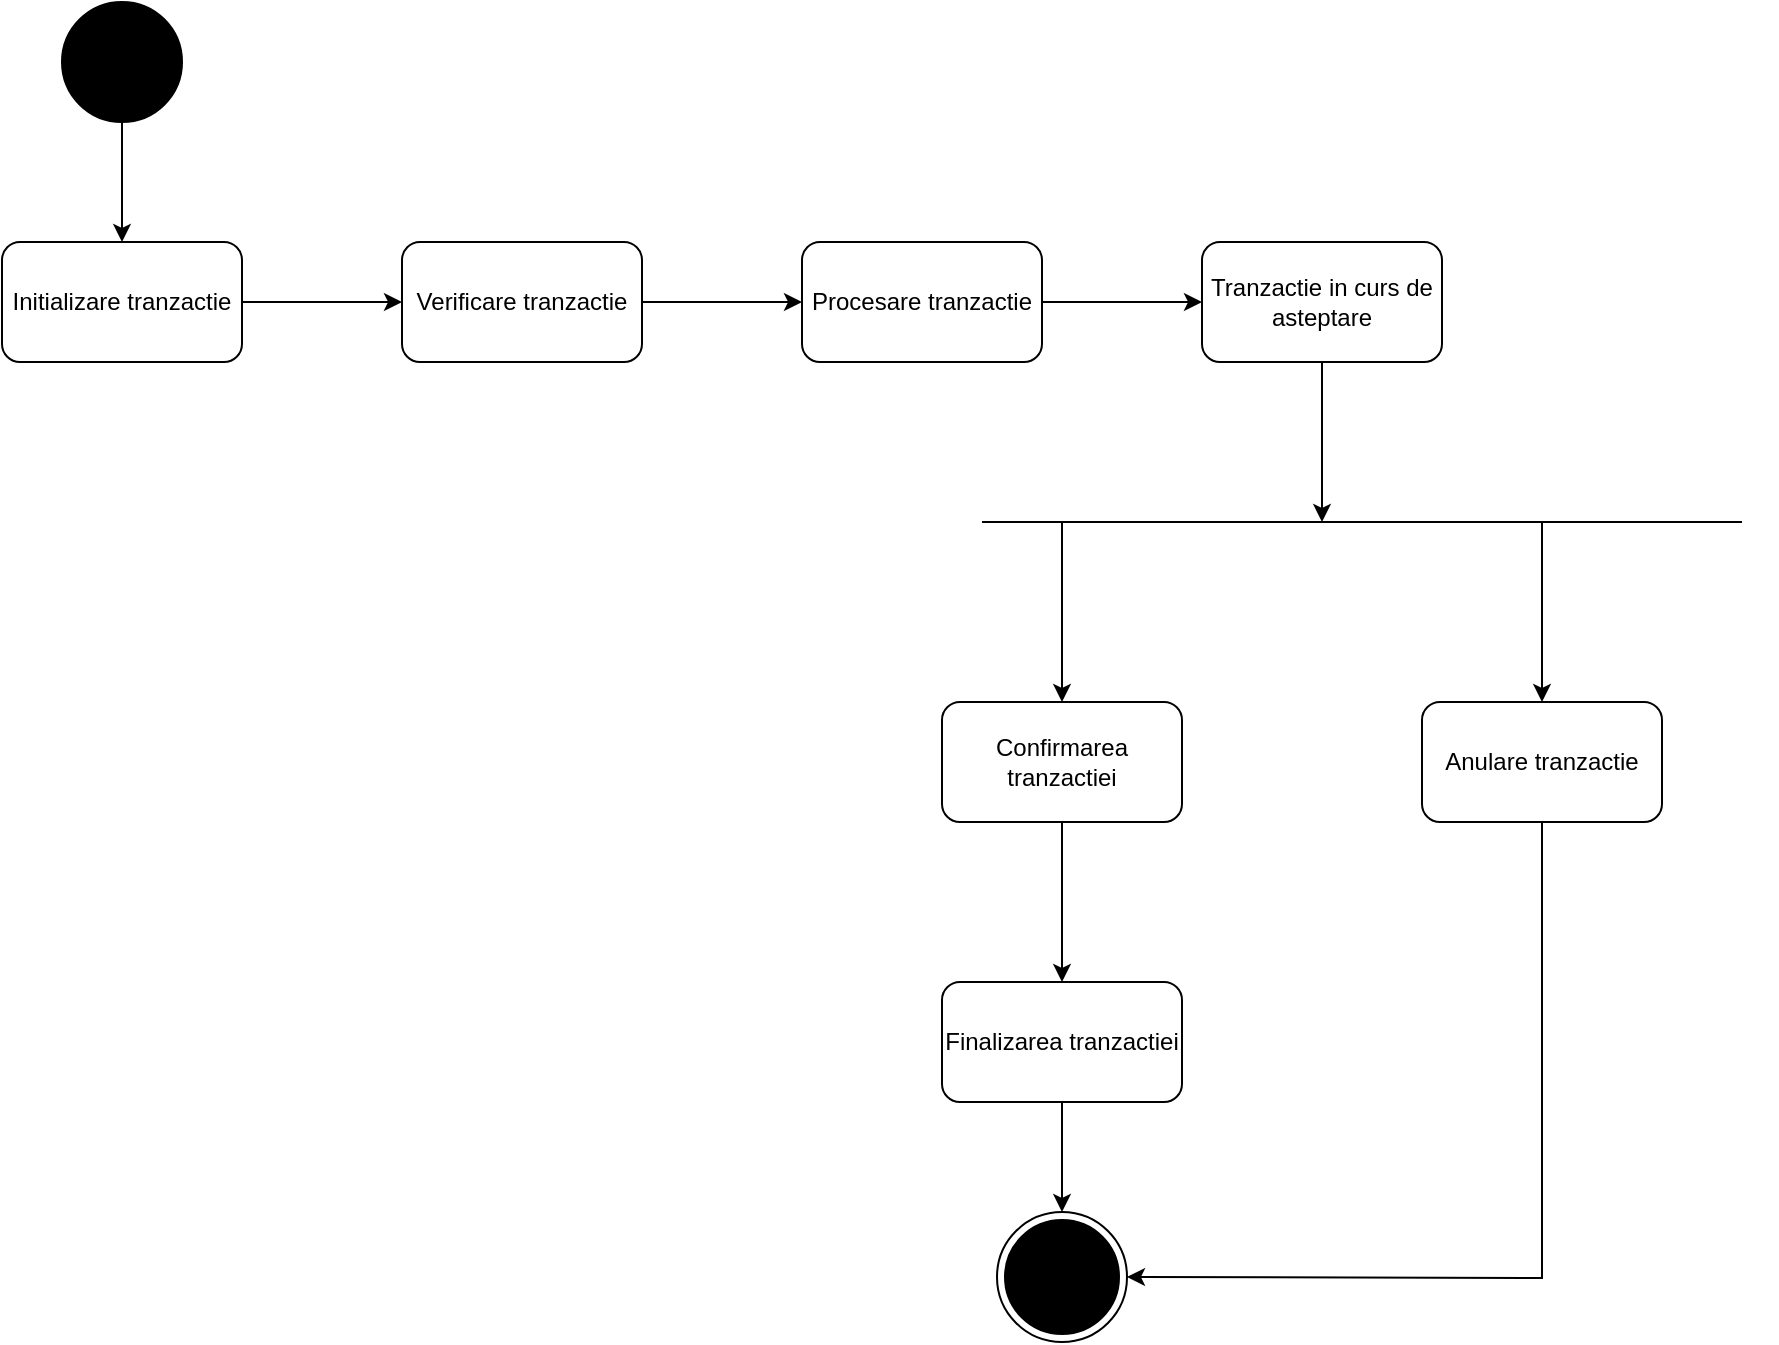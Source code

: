 <mxfile version="24.4.0" type="device">
  <diagram name="Page-1" id="1IjkbLzuVJeLkB_OdVSV">
    <mxGraphModel dx="1290" dy="522" grid="1" gridSize="10" guides="1" tooltips="1" connect="1" arrows="1" fold="1" page="1" pageScale="1" pageWidth="827" pageHeight="1169" math="0" shadow="0">
      <root>
        <mxCell id="0" />
        <mxCell id="1" parent="0" />
        <mxCell id="ZgATVTnrQsKgNOu0toK0-1" value="" style="ellipse;fillColor=strokeColor;html=1;" vertex="1" parent="1">
          <mxGeometry x="60" y="70" width="60" height="60" as="geometry" />
        </mxCell>
        <mxCell id="ZgATVTnrQsKgNOu0toK0-4" value="" style="endArrow=classic;html=1;rounded=0;exitX=0.5;exitY=1;exitDx=0;exitDy=0;" edge="1" parent="1" source="ZgATVTnrQsKgNOu0toK0-1">
          <mxGeometry width="50" height="50" relative="1" as="geometry">
            <mxPoint x="90" y="170" as="sourcePoint" />
            <mxPoint x="90" y="190" as="targetPoint" />
          </mxGeometry>
        </mxCell>
        <mxCell id="ZgATVTnrQsKgNOu0toK0-8" value="" style="edgeStyle=orthogonalEdgeStyle;rounded=0;orthogonalLoop=1;jettySize=auto;html=1;" edge="1" parent="1" source="ZgATVTnrQsKgNOu0toK0-5" target="ZgATVTnrQsKgNOu0toK0-7">
          <mxGeometry relative="1" as="geometry" />
        </mxCell>
        <mxCell id="ZgATVTnrQsKgNOu0toK0-5" value="Initializare tranzactie" style="rounded=1;whiteSpace=wrap;html=1;" vertex="1" parent="1">
          <mxGeometry x="30" y="190" width="120" height="60" as="geometry" />
        </mxCell>
        <mxCell id="ZgATVTnrQsKgNOu0toK0-10" value="" style="edgeStyle=orthogonalEdgeStyle;rounded=0;orthogonalLoop=1;jettySize=auto;html=1;" edge="1" parent="1" source="ZgATVTnrQsKgNOu0toK0-7" target="ZgATVTnrQsKgNOu0toK0-9">
          <mxGeometry relative="1" as="geometry" />
        </mxCell>
        <mxCell id="ZgATVTnrQsKgNOu0toK0-7" value="Verificare tranzactie" style="whiteSpace=wrap;html=1;rounded=1;" vertex="1" parent="1">
          <mxGeometry x="230" y="190" width="120" height="60" as="geometry" />
        </mxCell>
        <mxCell id="ZgATVTnrQsKgNOu0toK0-12" value="" style="edgeStyle=orthogonalEdgeStyle;rounded=0;orthogonalLoop=1;jettySize=auto;html=1;" edge="1" parent="1" source="ZgATVTnrQsKgNOu0toK0-9" target="ZgATVTnrQsKgNOu0toK0-11">
          <mxGeometry relative="1" as="geometry" />
        </mxCell>
        <mxCell id="ZgATVTnrQsKgNOu0toK0-9" value="Procesare tranzactie" style="whiteSpace=wrap;html=1;rounded=1;" vertex="1" parent="1">
          <mxGeometry x="430" y="190" width="120" height="60" as="geometry" />
        </mxCell>
        <mxCell id="ZgATVTnrQsKgNOu0toK0-17" value="" style="edgeStyle=orthogonalEdgeStyle;rounded=0;orthogonalLoop=1;jettySize=auto;html=1;" edge="1" parent="1" source="ZgATVTnrQsKgNOu0toK0-11">
          <mxGeometry relative="1" as="geometry">
            <mxPoint x="690" y="330" as="targetPoint" />
          </mxGeometry>
        </mxCell>
        <mxCell id="ZgATVTnrQsKgNOu0toK0-11" value="Tranzactie in curs de asteptare" style="whiteSpace=wrap;html=1;rounded=1;" vertex="1" parent="1">
          <mxGeometry x="630" y="190" width="120" height="60" as="geometry" />
        </mxCell>
        <mxCell id="ZgATVTnrQsKgNOu0toK0-20" value="" style="shape=link;html=1;rounded=0;width=0;" edge="1" parent="1">
          <mxGeometry width="100" relative="1" as="geometry">
            <mxPoint x="520" y="330" as="sourcePoint" />
            <mxPoint x="900" y="330" as="targetPoint" />
          </mxGeometry>
        </mxCell>
        <mxCell id="ZgATVTnrQsKgNOu0toK0-21" value="" style="endArrow=classic;html=1;rounded=0;" edge="1" parent="1" target="ZgATVTnrQsKgNOu0toK0-23">
          <mxGeometry width="50" height="50" relative="1" as="geometry">
            <mxPoint x="560" y="330" as="sourcePoint" />
            <mxPoint x="560" y="360" as="targetPoint" />
          </mxGeometry>
        </mxCell>
        <mxCell id="ZgATVTnrQsKgNOu0toK0-25" value="" style="edgeStyle=orthogonalEdgeStyle;rounded=0;orthogonalLoop=1;jettySize=auto;html=1;" edge="1" parent="1" source="ZgATVTnrQsKgNOu0toK0-23" target="ZgATVTnrQsKgNOu0toK0-24">
          <mxGeometry relative="1" as="geometry" />
        </mxCell>
        <mxCell id="ZgATVTnrQsKgNOu0toK0-23" value="Confirmarea tranzactiei" style="rounded=1;whiteSpace=wrap;html=1;" vertex="1" parent="1">
          <mxGeometry x="500" y="420" width="120" height="60" as="geometry" />
        </mxCell>
        <mxCell id="ZgATVTnrQsKgNOu0toK0-24" value="Finalizarea tranzactiei" style="whiteSpace=wrap;html=1;rounded=1;" vertex="1" parent="1">
          <mxGeometry x="500" y="560" width="120" height="60" as="geometry" />
        </mxCell>
        <mxCell id="ZgATVTnrQsKgNOu0toK0-26" value="" style="endArrow=classic;html=1;rounded=0;exitX=0.5;exitY=1;exitDx=0;exitDy=0;" edge="1" parent="1" source="ZgATVTnrQsKgNOu0toK0-24" target="ZgATVTnrQsKgNOu0toK0-27">
          <mxGeometry width="50" height="50" relative="1" as="geometry">
            <mxPoint x="550" y="740" as="sourcePoint" />
            <mxPoint x="560" y="690" as="targetPoint" />
          </mxGeometry>
        </mxCell>
        <mxCell id="ZgATVTnrQsKgNOu0toK0-27" value="" style="ellipse;html=1;shape=endState;fillColor=strokeColor;" vertex="1" parent="1">
          <mxGeometry x="527.5" y="675" width="65" height="65" as="geometry" />
        </mxCell>
        <mxCell id="ZgATVTnrQsKgNOu0toK0-28" value="" style="endArrow=classic;html=1;rounded=0;" edge="1" parent="1" target="ZgATVTnrQsKgNOu0toK0-30">
          <mxGeometry width="50" height="50" relative="1" as="geometry">
            <mxPoint x="800" y="330" as="sourcePoint" />
            <mxPoint x="800" y="380" as="targetPoint" />
          </mxGeometry>
        </mxCell>
        <mxCell id="ZgATVTnrQsKgNOu0toK0-30" value="Anulare tranzactie" style="rounded=1;whiteSpace=wrap;html=1;" vertex="1" parent="1">
          <mxGeometry x="740" y="420" width="120" height="60" as="geometry" />
        </mxCell>
        <mxCell id="ZgATVTnrQsKgNOu0toK0-31" value="" style="endArrow=classic;html=1;rounded=0;exitX=0.5;exitY=1;exitDx=0;exitDy=0;entryX=1;entryY=0.5;entryDx=0;entryDy=0;" edge="1" parent="1" source="ZgATVTnrQsKgNOu0toK0-30" target="ZgATVTnrQsKgNOu0toK0-27">
          <mxGeometry width="50" height="50" relative="1" as="geometry">
            <mxPoint x="880" y="600" as="sourcePoint" />
            <mxPoint x="930" y="550" as="targetPoint" />
            <Array as="points">
              <mxPoint x="800" y="708" />
            </Array>
          </mxGeometry>
        </mxCell>
      </root>
    </mxGraphModel>
  </diagram>
</mxfile>

